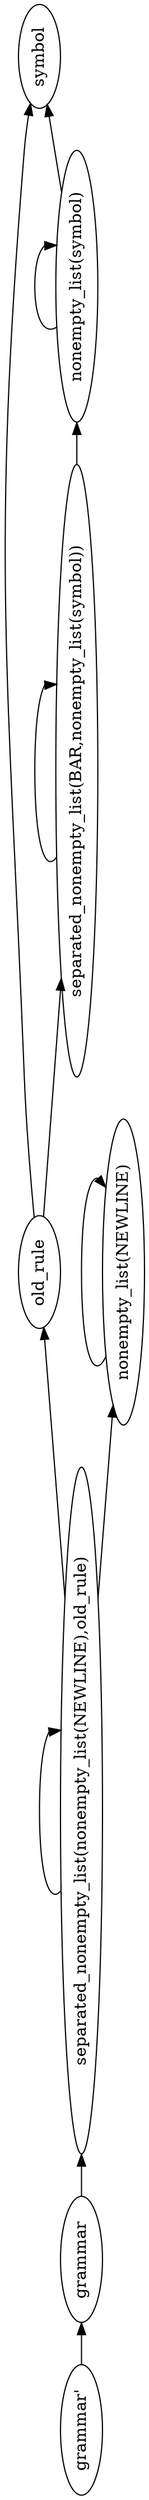 digraph G {
orientation = landscape;
rankdir = LR;
ratio = compress;
nt0 [ label="grammar'" ] ;
nt1 [ label="symbol" ] ;
nt2 [ label="separated_nonempty_list(nonempty_list(NEWLINE),old_rule)" ] ;
nt3 [ label="separated_nonempty_list(BAR,nonempty_list(symbol))" ] ;
nt4 [ label="old_rule" ] ;
nt5 [ label="nonempty_list(symbol)" ] ;
nt6 [ label="nonempty_list(NEWLINE)" ] ;
nt7 [ label="grammar" ] ;
nt0 -> nt7 [ label="" ] ;
nt2 -> nt2 [ label="" ] ;
nt2 -> nt4 [ label="" ] ;
nt2 -> nt6 [ label="" ] ;
nt3 -> nt3 [ label="" ] ;
nt3 -> nt5 [ label="" ] ;
nt4 -> nt1 [ label="" ] ;
nt4 -> nt3 [ label="" ] ;
nt5 -> nt1 [ label="" ] ;
nt5 -> nt5 [ label="" ] ;
nt6 -> nt6 [ label="" ] ;
nt7 -> nt2 [ label="" ] ;

}

